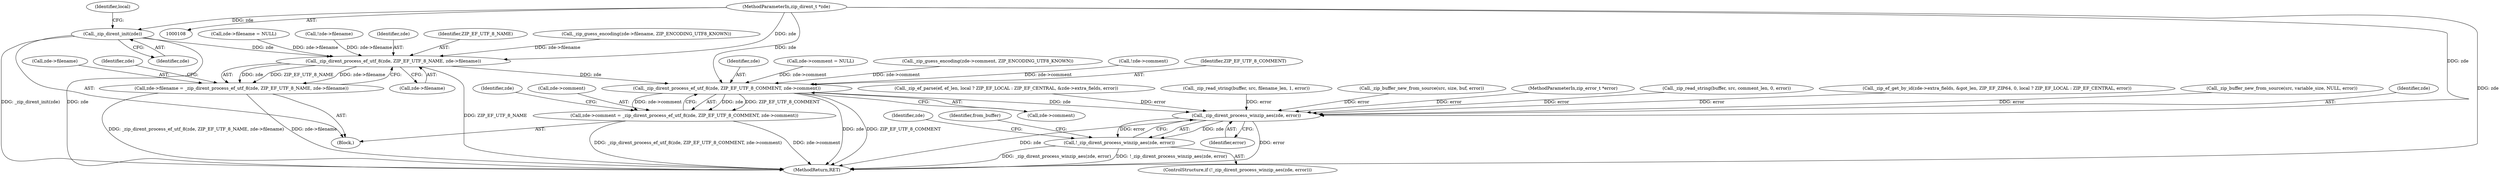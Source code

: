 digraph "0_libzip_2217022b7d1142738656d891e00b3d2d9179b796@pointer" {
"1000109" [label="(MethodParameterIn,zip_dirent_t *zde)"];
"1000193" [label="(Call,_zip_dirent_init(zde))"];
"1000627" [label="(Call,_zip_dirent_process_ef_utf_8(zde, ZIP_EF_UTF_8_NAME, zde->filename))"];
"1000623" [label="(Call,zde->filename = _zip_dirent_process_ef_utf_8(zde, ZIP_EF_UTF_8_NAME, zde->filename))"];
"1000637" [label="(Call,_zip_dirent_process_ef_utf_8(zde, ZIP_EF_UTF_8_COMMENT, zde->comment))"];
"1000633" [label="(Call,zde->comment = _zip_dirent_process_ef_utf_8(zde, ZIP_EF_UTF_8_COMMENT, zde->comment))"];
"1000841" [label="(Call,_zip_dirent_process_winzip_aes(zde, error))"];
"1000840" [label="(Call,!_zip_dirent_process_winzip_aes(zde, error))"];
"1000623" [label="(Call,zde->filename = _zip_dirent_process_ef_utf_8(zde, ZIP_EF_UTF_8_NAME, zde->filename))"];
"1000629" [label="(Identifier,ZIP_EF_UTF_8_NAME)"];
"1000114" [label="(Block,)"];
"1000386" [label="(Call,zde->comment = NULL)"];
"1000573" [label="(Call,_zip_read_string(buffer, src, comment_len, 0, error))"];
"1000197" [label="(Identifier,local)"];
"1000839" [label="(ControlStructure,if (!_zip_dirent_process_winzip_aes(zde, error)))"];
"1000485" [label="(Call,_zip_guess_encoding(zde->filename, ZIP_ENCODING_UTF8_KNOWN))"];
"1000628" [label="(Identifier,zde)"];
"1000667" [label="(Call,_zip_ef_get_by_id(zde->extra_fields, &got_len, ZIP_EF_ZIP64, 0, local ? ZIP_EF_LOCAL : ZIP_EF_CENTRAL, error))"];
"1000868" [label="(MethodReturn,RET)"];
"1000633" [label="(Call,zde->comment = _zip_dirent_process_ef_utf_8(zde, ZIP_EF_UTF_8_COMMENT, zde->comment))"];
"1000428" [label="(Call,_zip_buffer_new_from_source(src, variable_size, NULL, error))"];
"1000843" [label="(Identifier,error)"];
"1000603" [label="(Call,_zip_guess_encoding(zde->comment, ZIP_ENCODING_UTF8_KNOWN))"];
"1000637" [label="(Call,_zip_dirent_process_ef_utf_8(zde, ZIP_EF_UTF_8_COMMENT, zde->comment))"];
"1000580" [label="(Call,!zde->comment)"];
"1000640" [label="(Call,zde->comment)"];
"1000376" [label="(Call,zde->filename = NULL)"];
"1000840" [label="(Call,!_zip_dirent_process_winzip_aes(zde, error))"];
"1000647" [label="(Identifier,zde)"];
"1000452" [label="(Call,!zde->filename)"];
"1000639" [label="(Identifier,ZIP_EF_UTF_8_COMMENT)"];
"1000624" [label="(Call,zde->filename)"];
"1000109" [label="(MethodParameterIn,zip_dirent_t *zde)"];
"1000856" [label="(Identifier,zde)"];
"1000193" [label="(Call,_zip_dirent_init(zde))"];
"1000847" [label="(Identifier,from_buffer)"];
"1000842" [label="(Identifier,zde)"];
"1000533" [label="(Call,_zip_ef_parse(ef, ef_len, local ? ZIP_EF_LOCAL : ZIP_EF_CENTRAL, &zde->extra_fields, error))"];
"1000634" [label="(Call,zde->comment)"];
"1000841" [label="(Call,_zip_dirent_process_winzip_aes(zde, error))"];
"1000445" [label="(Call,_zip_read_string(buffer, src, filename_len, 1, error))"];
"1000157" [label="(Call,_zip_buffer_new_from_source(src, size, buf, error))"];
"1000635" [label="(Identifier,zde)"];
"1000194" [label="(Identifier,zde)"];
"1000630" [label="(Call,zde->filename)"];
"1000627" [label="(Call,_zip_dirent_process_ef_utf_8(zde, ZIP_EF_UTF_8_NAME, zde->filename))"];
"1000113" [label="(MethodParameterIn,zip_error_t *error)"];
"1000638" [label="(Identifier,zde)"];
"1000109" -> "1000108"  [label="AST: "];
"1000109" -> "1000868"  [label="DDG: zde"];
"1000109" -> "1000193"  [label="DDG: zde"];
"1000109" -> "1000627"  [label="DDG: zde"];
"1000109" -> "1000637"  [label="DDG: zde"];
"1000109" -> "1000841"  [label="DDG: zde"];
"1000193" -> "1000114"  [label="AST: "];
"1000193" -> "1000194"  [label="CFG: "];
"1000194" -> "1000193"  [label="AST: "];
"1000197" -> "1000193"  [label="CFG: "];
"1000193" -> "1000868"  [label="DDG: zde"];
"1000193" -> "1000868"  [label="DDG: _zip_dirent_init(zde)"];
"1000193" -> "1000627"  [label="DDG: zde"];
"1000627" -> "1000623"  [label="AST: "];
"1000627" -> "1000630"  [label="CFG: "];
"1000628" -> "1000627"  [label="AST: "];
"1000629" -> "1000627"  [label="AST: "];
"1000630" -> "1000627"  [label="AST: "];
"1000623" -> "1000627"  [label="CFG: "];
"1000627" -> "1000868"  [label="DDG: ZIP_EF_UTF_8_NAME"];
"1000627" -> "1000623"  [label="DDG: zde"];
"1000627" -> "1000623"  [label="DDG: ZIP_EF_UTF_8_NAME"];
"1000627" -> "1000623"  [label="DDG: zde->filename"];
"1000485" -> "1000627"  [label="DDG: zde->filename"];
"1000376" -> "1000627"  [label="DDG: zde->filename"];
"1000452" -> "1000627"  [label="DDG: zde->filename"];
"1000627" -> "1000637"  [label="DDG: zde"];
"1000623" -> "1000114"  [label="AST: "];
"1000624" -> "1000623"  [label="AST: "];
"1000635" -> "1000623"  [label="CFG: "];
"1000623" -> "1000868"  [label="DDG: zde->filename"];
"1000623" -> "1000868"  [label="DDG: _zip_dirent_process_ef_utf_8(zde, ZIP_EF_UTF_8_NAME, zde->filename)"];
"1000637" -> "1000633"  [label="AST: "];
"1000637" -> "1000640"  [label="CFG: "];
"1000638" -> "1000637"  [label="AST: "];
"1000639" -> "1000637"  [label="AST: "];
"1000640" -> "1000637"  [label="AST: "];
"1000633" -> "1000637"  [label="CFG: "];
"1000637" -> "1000868"  [label="DDG: zde"];
"1000637" -> "1000868"  [label="DDG: ZIP_EF_UTF_8_COMMENT"];
"1000637" -> "1000633"  [label="DDG: zde"];
"1000637" -> "1000633"  [label="DDG: ZIP_EF_UTF_8_COMMENT"];
"1000637" -> "1000633"  [label="DDG: zde->comment"];
"1000603" -> "1000637"  [label="DDG: zde->comment"];
"1000386" -> "1000637"  [label="DDG: zde->comment"];
"1000580" -> "1000637"  [label="DDG: zde->comment"];
"1000637" -> "1000841"  [label="DDG: zde"];
"1000633" -> "1000114"  [label="AST: "];
"1000634" -> "1000633"  [label="AST: "];
"1000647" -> "1000633"  [label="CFG: "];
"1000633" -> "1000868"  [label="DDG: _zip_dirent_process_ef_utf_8(zde, ZIP_EF_UTF_8_COMMENT, zde->comment)"];
"1000633" -> "1000868"  [label="DDG: zde->comment"];
"1000841" -> "1000840"  [label="AST: "];
"1000841" -> "1000843"  [label="CFG: "];
"1000842" -> "1000841"  [label="AST: "];
"1000843" -> "1000841"  [label="AST: "];
"1000840" -> "1000841"  [label="CFG: "];
"1000841" -> "1000868"  [label="DDG: error"];
"1000841" -> "1000868"  [label="DDG: zde"];
"1000841" -> "1000840"  [label="DDG: zde"];
"1000841" -> "1000840"  [label="DDG: error"];
"1000667" -> "1000841"  [label="DDG: error"];
"1000445" -> "1000841"  [label="DDG: error"];
"1000533" -> "1000841"  [label="DDG: error"];
"1000157" -> "1000841"  [label="DDG: error"];
"1000573" -> "1000841"  [label="DDG: error"];
"1000428" -> "1000841"  [label="DDG: error"];
"1000113" -> "1000841"  [label="DDG: error"];
"1000840" -> "1000839"  [label="AST: "];
"1000847" -> "1000840"  [label="CFG: "];
"1000856" -> "1000840"  [label="CFG: "];
"1000840" -> "1000868"  [label="DDG: !_zip_dirent_process_winzip_aes(zde, error)"];
"1000840" -> "1000868"  [label="DDG: _zip_dirent_process_winzip_aes(zde, error)"];
}
